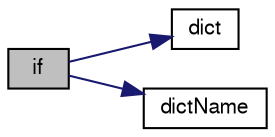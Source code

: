 digraph "if"
{
  bgcolor="transparent";
  edge [fontname="FreeSans",fontsize="10",labelfontname="FreeSans",labelfontsize="10"];
  node [fontname="FreeSans",fontsize="10",shape=record];
  rankdir="LR";
  Node2 [label="if",height=0.2,width=0.4,color="black", fillcolor="grey75", style="filled", fontcolor="black"];
  Node2 -> Node3 [color="midnightblue",fontsize="10",style="solid",fontname="FreeSans"];
  Node3 [label="dict",height=0.2,width=0.4,color="black",URL="$a38942.html#ae9dc59731d794abc2efe9bc378de8d79"];
  Node2 -> Node4 [color="midnightblue",fontsize="10",style="solid",fontname="FreeSans"];
  Node4 [label="dictName",height=0.2,width=0.4,color="black",URL="$a38936.html#a2ce6e6886eaffc8e3b0677e78ed12560"];
}
